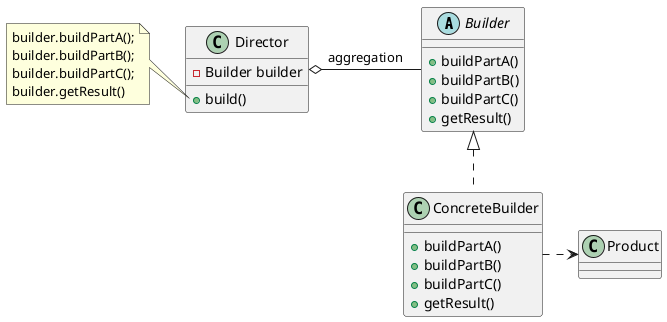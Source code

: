 @startuml
'https://plantuml.com/class-diagram

'不能用接口
abstract class Builder {
    +buildPartA()
    +buildPartB()
    +buildPartC()
    +getResult()
}
class ConcreteBuilder {
    +buildPartA()
    +buildPartB()
    +buildPartC()
    +getResult()
}

Builder <|.. ConcreteBuilder

class Director {
    -Builder builder
    +build()
}
note left of Director::build()
builder.buildPartA();
builder.buildPartB();
builder.buildPartC();
builder.getResult()
end note

Director o- Builder: aggregation

class Product
ConcreteBuilder .> Product

@enduml